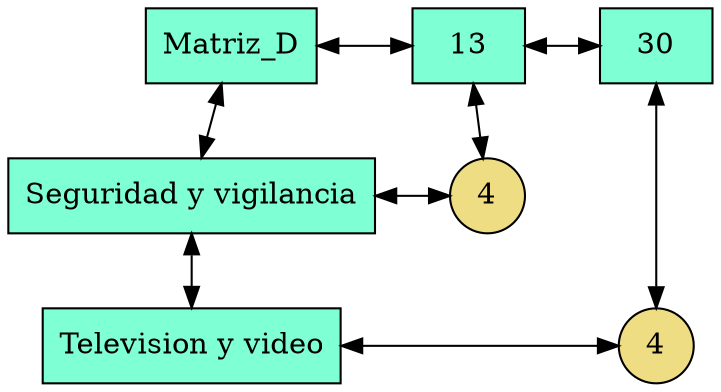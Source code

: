 digraph {
rankdir = BT;
node [shape=rectangle style=filled];
graph[ nodesep = 0.5];
{ rank=same; nodoMatriz_D; nodo13;}
 { rank=same; nodo13; nodo30;}
 { rank=same; nodoSeguridad_y_vigilancia; nodo13Seguridad_y_vigilancia;}
 { rank=same; nodoTelevision_y_video; nodo30Television_y_video;}
 nodoMatriz_D [label="Matriz_D" fillcolor=aquamarine]
nodo13 [label="13" fillcolor=aquamarine]
nodoMatriz_D->nodo13 [dir=both]
nodo30 [label="30" fillcolor=aquamarine]
nodo13->nodo30 [dir=both]
nodoSeguridad_y_vigilancia [label="Seguridad y vigilancia" fillcolor=aquamarine]
nodoSeguridad_y_vigilancia->nodoMatriz_D [dir=both]
nodoTelevision_y_video [label="Television y video" fillcolor=aquamarine]
nodoTelevision_y_video->nodoSeguridad_y_vigilancia [dir=both]
nodo13Seguridad_y_vigilancia [label="4" shape=circle fillcolor=lightgoldenrod]
nodo13Seguridad_y_vigilancia->nodo13 [dir=both]
nodoSeguridad_y_vigilancia->nodo13Seguridad_y_vigilancia [constraint=false; dir=both]
nodo30Television_y_video [label="4" shape=circle fillcolor=lightgoldenrod]
nodo30Television_y_video->nodo30 [dir=both]
nodoTelevision_y_video->nodo30Television_y_video [constraint=false; dir=both]
{ rank=same; nodoMatriz_D; nodo13; nodo30; }
 }